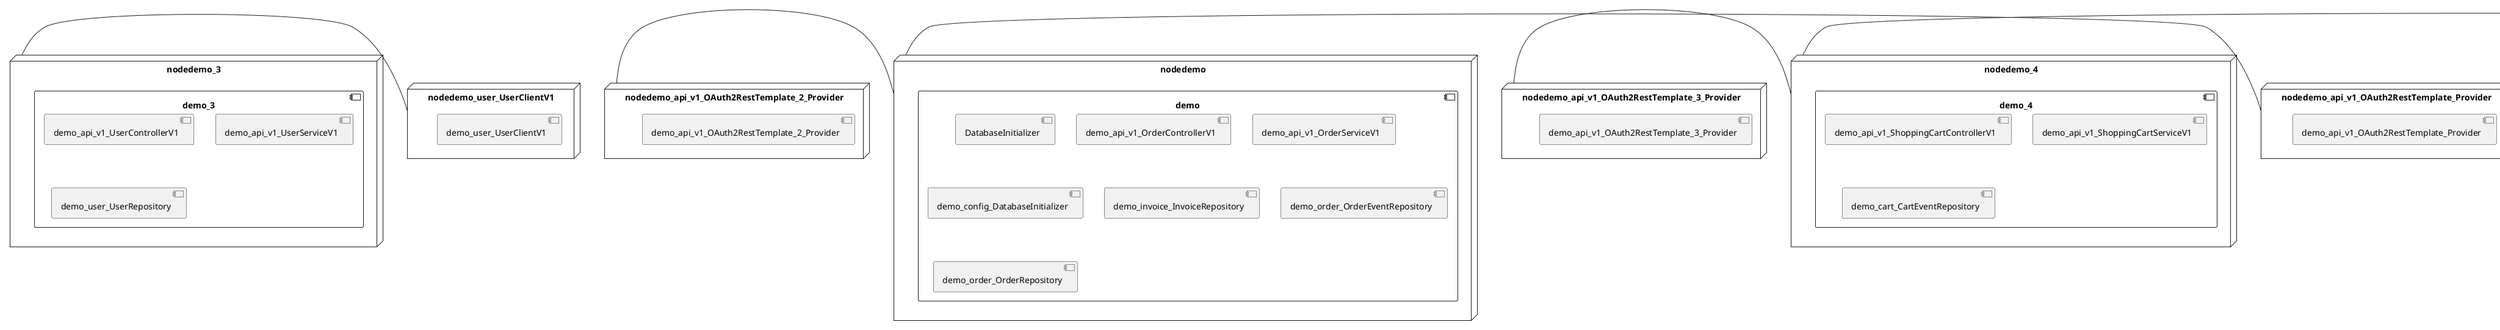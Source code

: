 @startuml
skinparam fixCircleLabelOverlapping true
skinparam componentStyle uml2
node nodedemo {
component demo {
[DatabaseInitializer] [[kbastani-spring-cloud-event-sourcing-example.system#_DpNtQFLREe-GcrIcO6qFjg]]
[demo_api_v1_OrderControllerV1] [[kbastani-spring-cloud-event-sourcing-example.system#_DpNtQFLREe-GcrIcO6qFjg]]
[demo_api_v1_OrderServiceV1] [[kbastani-spring-cloud-event-sourcing-example.system#_DpNtQFLREe-GcrIcO6qFjg]]
[demo_config_DatabaseInitializer] [[kbastani-spring-cloud-event-sourcing-example.system#_DpNtQFLREe-GcrIcO6qFjg]]
[demo_invoice_InvoiceRepository] [[kbastani-spring-cloud-event-sourcing-example.system#_DpNtQFLREe-GcrIcO6qFjg]]
[demo_order_OrderEventRepository] [[kbastani-spring-cloud-event-sourcing-example.system#_DpNtQFLREe-GcrIcO6qFjg]]
[demo_order_OrderRepository] [[kbastani-spring-cloud-event-sourcing-example.system#_DpNtQFLREe-GcrIcO6qFjg]]
}
}
node nodedemo_2 {
component demo_2 {
[demo_api_v1_CatalogControllerV1] [[kbastani-spring-cloud-event-sourcing-example.system#_DpNtQFLREe-GcrIcO6qFjg]]
[demo_api_v1_CatalogServiceV1] [[kbastani-spring-cloud-event-sourcing-example.system#_DpNtQFLREe-GcrIcO6qFjg]]
[demo_catalog_CatalogInfoRepository] [[kbastani-spring-cloud-event-sourcing-example.system#_DpNtQFLREe-GcrIcO6qFjg]]
}
}
node nodedemo_3 {
component demo_3 {
[demo_api_v1_UserControllerV1] [[kbastani-spring-cloud-event-sourcing-example.system#_DpNtQFLREe-GcrIcO6qFjg]]
[demo_api_v1_UserServiceV1] [[kbastani-spring-cloud-event-sourcing-example.system#_DpNtQFLREe-GcrIcO6qFjg]]
[demo_user_UserRepository] [[kbastani-spring-cloud-event-sourcing-example.system#_DpNtQFLREe-GcrIcO6qFjg]]
}
}
node nodedemo_4 {
component demo_4 {
[demo_api_v1_ShoppingCartControllerV1] [[kbastani-spring-cloud-event-sourcing-example.system#_DpNtQFLREe-GcrIcO6qFjg]]
[demo_api_v1_ShoppingCartServiceV1] [[kbastani-spring-cloud-event-sourcing-example.system#_DpNtQFLREe-GcrIcO6qFjg]]
[demo_cart_CartEventRepository] [[kbastani-spring-cloud-event-sourcing-example.system#_DpNtQFLREe-GcrIcO6qFjg]]
}
}
node nodedemo_5 {
component demo_5 {
[demo_account_AccountRepository] [[kbastani-spring-cloud-event-sourcing-example.system#_DpNtQFLREe-GcrIcO6qFjg]]
[demo_api_v1_AccountControllerV1] [[kbastani-spring-cloud-event-sourcing-example.system#_DpNtQFLREe-GcrIcO6qFjg]]
[demo_api_v1_AccountServiceV1] [[kbastani-spring-cloud-event-sourcing-example.system#_DpNtQFLREe-GcrIcO6qFjg]]
}
}
node nodedemo_6 {
component demo_6 {
[demo_UserController] [[kbastani-spring-cloud-event-sourcing-example.system#_DpNtQFLREe-GcrIcO6qFjg]]
[demo_UserRepository] [[kbastani-spring-cloud-event-sourcing-example.system#_DpNtQFLREe-GcrIcO6qFjg]]
[demo_UserService] [[kbastani-spring-cloud-event-sourcing-example.system#_DpNtQFLREe-GcrIcO6qFjg]]
[demo_login_UserController] [[kbastani-spring-cloud-event-sourcing-example.system#_DpNtQFLREe-GcrIcO6qFjg]]
}
}
node nodedemo_v1 {
component demo_v1 {
[demo_v1_InventoryControllerV1] [[kbastani-spring-cloud-event-sourcing-example.system#_DpNtQFLREe-GcrIcO6qFjg]]
[demo_v1_InventoryServiceV1] [[kbastani-spring-cloud-event-sourcing-example.system#_DpNtQFLREe-GcrIcO6qFjg]]
}
}
node nodedemo_api_v1_OAuth2RestTemplate_2_Provider {
[demo_api_v1_OAuth2RestTemplate_2_Provider] [[kbastani-spring-cloud-event-sourcing-example.system#_DpNtQFLREe-GcrIcO6qFjg]]
}
node nodedemo_api_v1_OAuth2RestTemplate_3_Provider {
[demo_api_v1_OAuth2RestTemplate_3_Provider] [[kbastani-spring-cloud-event-sourcing-example.system#_DpNtQFLREe-GcrIcO6qFjg]]
}
node nodedemo_api_v1_OAuth2RestTemplate_Provider {
[demo_api_v1_OAuth2RestTemplate_Provider] [[kbastani-spring-cloud-event-sourcing-example.system#_DpNtQFLREe-GcrIcO6qFjg]]
}
node nodedemo_api_v1_RestTemplate_2_Provider {
[demo_api_v1_RestTemplate_2_Provider] [[kbastani-spring-cloud-event-sourcing-example.system#_DpNtQFLREe-GcrIcO6qFjg]]
}
node nodedemo_api_v1_RestTemplate_Provider {
[demo_api_v1_RestTemplate_Provider] [[kbastani-spring-cloud-event-sourcing-example.system#_DpNtQFLREe-GcrIcO6qFjg]]
}
node nodedemo_inventory_InventoryRepository_Provider {
[demo_inventory_InventoryRepository_Provider] [[kbastani-spring-cloud-event-sourcing-example.system#_DpNtQFLREe-GcrIcO6qFjg]]
}
node nodedemo_login_AuthenticationManager_Provider {
[demo_login_AuthenticationManager_Provider] [[kbastani-spring-cloud-event-sourcing-example.system#_DpNtQFLREe-GcrIcO6qFjg]]
}
node nodedemo_login_ClientDetailsService_Provider {
[demo_login_ClientDetailsService_Provider] [[kbastani-spring-cloud-event-sourcing-example.system#_DpNtQFLREe-GcrIcO6qFjg]]
}
node nodedemo_login_HttpSessionSecurityContextRepository_Provider {
[demo_login_HttpSessionSecurityContextRepository_Provider] [[kbastani-spring-cloud-event-sourcing-example.system#_DpNtQFLREe-GcrIcO6qFjg]]
}
node nodedemo_login_LoginController {
[demo_login_LoginController] [[kbastani-spring-cloud-event-sourcing-example.system#_DpNtQFLREe-GcrIcO6qFjg]]
}
node nodedemo_product_ProductRepository_Provider {
[demo_product_ProductRepository_Provider] [[kbastani-spring-cloud-event-sourcing-example.system#_DpNtQFLREe-GcrIcO6qFjg]]
}
node nodedemo_user_UserClientV1 {
[demo_user_UserClientV1] [[kbastani-spring-cloud-event-sourcing-example.system#_DpNtQFLREe-GcrIcO6qFjg]]
}
node nodedemo_v1_Session_Provider {
[demo_v1_Session_Provider] [[kbastani-spring-cloud-event-sourcing-example.system#_DpNtQFLREe-GcrIcO6qFjg]]
}
[nodedemo_3] - [nodedemo_user_UserClientV1]
[nodedemo_api_v1_OAuth2RestTemplate_2_Provider] - [nodedemo]
[nodedemo_api_v1_OAuth2RestTemplate_3_Provider] - [nodedemo_4]
[nodedemo_api_v1_OAuth2RestTemplate_Provider] - [nodedemo]
[nodedemo_api_v1_RestTemplate_2_Provider] - [nodedemo_2]
[nodedemo_api_v1_RestTemplate_Provider] - [nodedemo_4]
[nodedemo_inventory_InventoryRepository_Provider] - [nodedemo_v1]
[nodedemo_login_AuthenticationManager_Provider] - [nodedemo_login_LoginController]
[nodedemo_login_ClientDetailsService_Provider] - [nodedemo_login_LoginController]
[nodedemo_login_HttpSessionSecurityContextRepository_Provider] - [nodedemo_login_LoginController]
[nodedemo_product_ProductRepository_Provider] - [nodedemo_v1]
[nodedemo_v1_Session_Provider] - [nodedemo_v1]

@enduml
